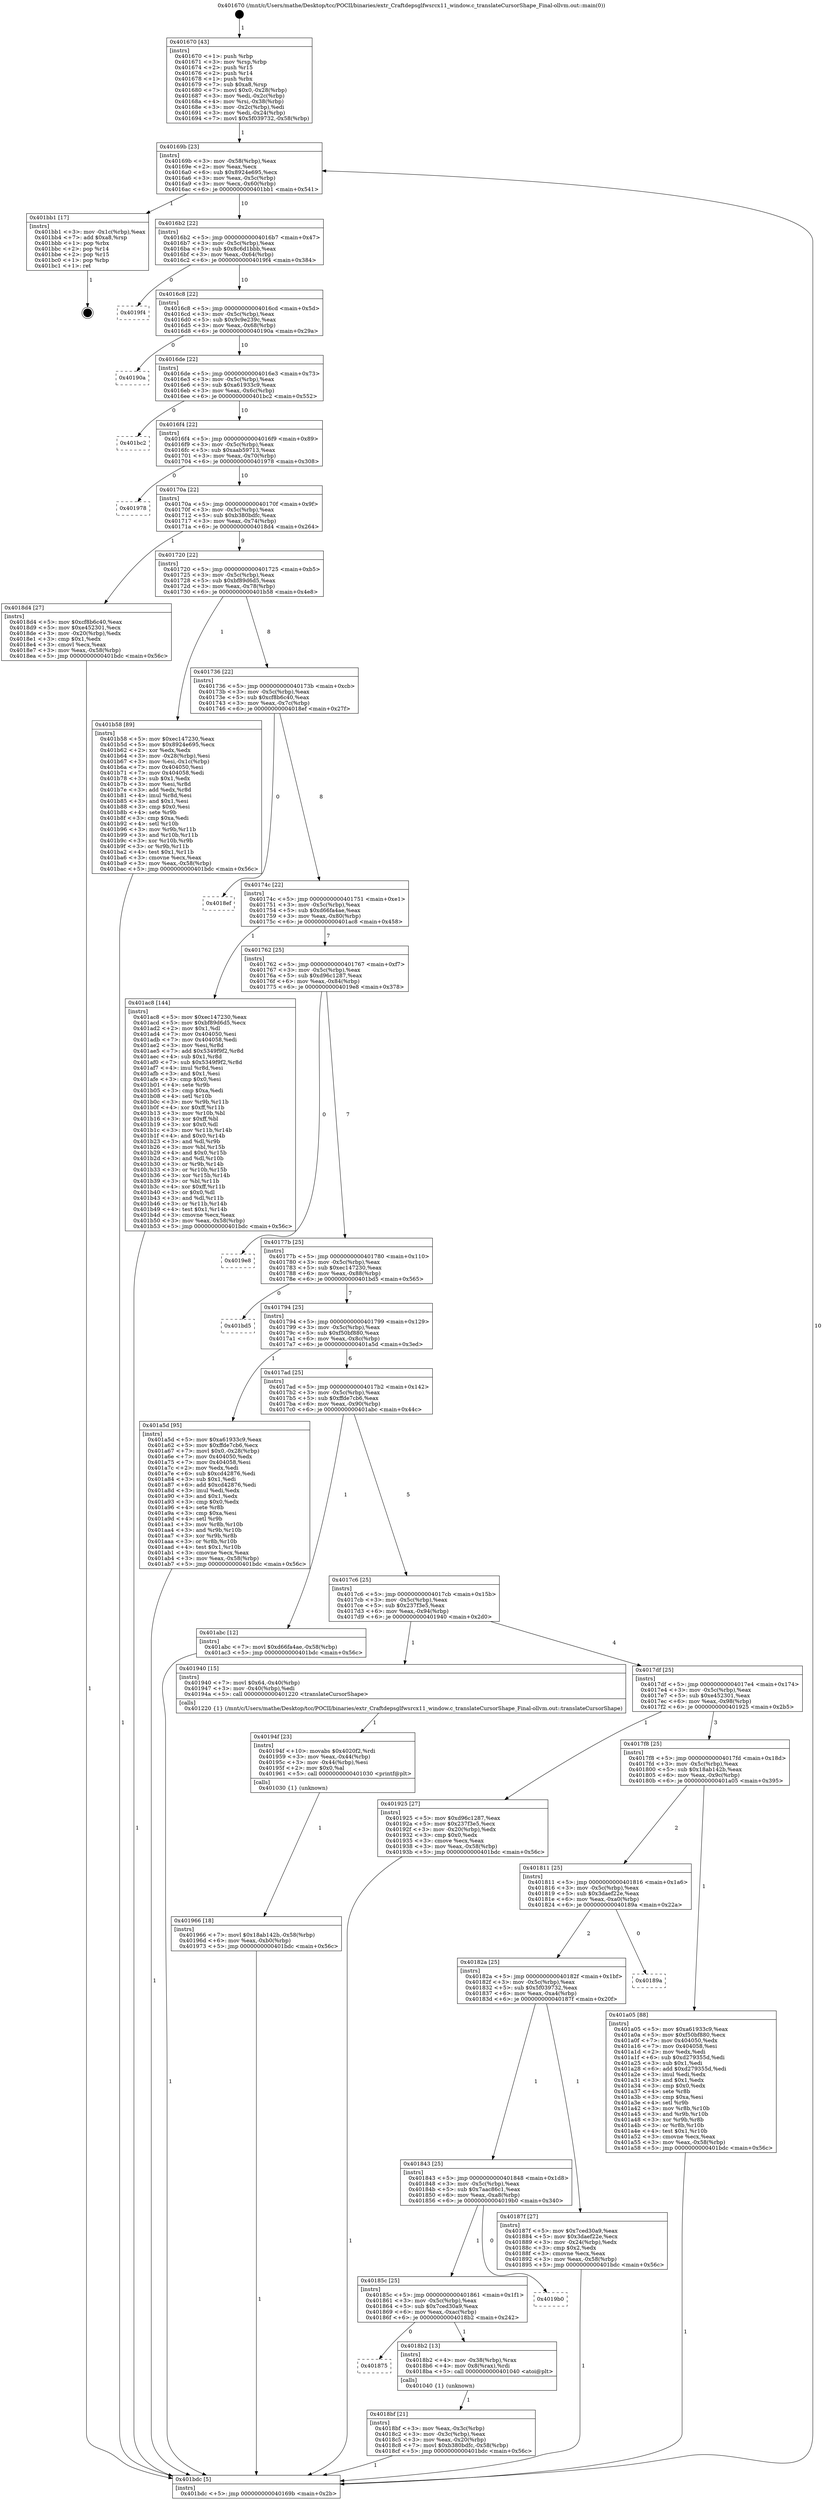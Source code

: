 digraph "0x401670" {
  label = "0x401670 (/mnt/c/Users/mathe/Desktop/tcc/POCII/binaries/extr_Craftdepsglfwsrcx11_window.c_translateCursorShape_Final-ollvm.out::main(0))"
  labelloc = "t"
  node[shape=record]

  Entry [label="",width=0.3,height=0.3,shape=circle,fillcolor=black,style=filled]
  "0x40169b" [label="{
     0x40169b [23]\l
     | [instrs]\l
     &nbsp;&nbsp;0x40169b \<+3\>: mov -0x58(%rbp),%eax\l
     &nbsp;&nbsp;0x40169e \<+2\>: mov %eax,%ecx\l
     &nbsp;&nbsp;0x4016a0 \<+6\>: sub $0x8924e695,%ecx\l
     &nbsp;&nbsp;0x4016a6 \<+3\>: mov %eax,-0x5c(%rbp)\l
     &nbsp;&nbsp;0x4016a9 \<+3\>: mov %ecx,-0x60(%rbp)\l
     &nbsp;&nbsp;0x4016ac \<+6\>: je 0000000000401bb1 \<main+0x541\>\l
  }"]
  "0x401bb1" [label="{
     0x401bb1 [17]\l
     | [instrs]\l
     &nbsp;&nbsp;0x401bb1 \<+3\>: mov -0x1c(%rbp),%eax\l
     &nbsp;&nbsp;0x401bb4 \<+7\>: add $0xa8,%rsp\l
     &nbsp;&nbsp;0x401bbb \<+1\>: pop %rbx\l
     &nbsp;&nbsp;0x401bbc \<+2\>: pop %r14\l
     &nbsp;&nbsp;0x401bbe \<+2\>: pop %r15\l
     &nbsp;&nbsp;0x401bc0 \<+1\>: pop %rbp\l
     &nbsp;&nbsp;0x401bc1 \<+1\>: ret\l
  }"]
  "0x4016b2" [label="{
     0x4016b2 [22]\l
     | [instrs]\l
     &nbsp;&nbsp;0x4016b2 \<+5\>: jmp 00000000004016b7 \<main+0x47\>\l
     &nbsp;&nbsp;0x4016b7 \<+3\>: mov -0x5c(%rbp),%eax\l
     &nbsp;&nbsp;0x4016ba \<+5\>: sub $0x8c6d1bbb,%eax\l
     &nbsp;&nbsp;0x4016bf \<+3\>: mov %eax,-0x64(%rbp)\l
     &nbsp;&nbsp;0x4016c2 \<+6\>: je 00000000004019f4 \<main+0x384\>\l
  }"]
  Exit [label="",width=0.3,height=0.3,shape=circle,fillcolor=black,style=filled,peripheries=2]
  "0x4019f4" [label="{
     0x4019f4\l
  }", style=dashed]
  "0x4016c8" [label="{
     0x4016c8 [22]\l
     | [instrs]\l
     &nbsp;&nbsp;0x4016c8 \<+5\>: jmp 00000000004016cd \<main+0x5d\>\l
     &nbsp;&nbsp;0x4016cd \<+3\>: mov -0x5c(%rbp),%eax\l
     &nbsp;&nbsp;0x4016d0 \<+5\>: sub $0x9c9e239c,%eax\l
     &nbsp;&nbsp;0x4016d5 \<+3\>: mov %eax,-0x68(%rbp)\l
     &nbsp;&nbsp;0x4016d8 \<+6\>: je 000000000040190a \<main+0x29a\>\l
  }"]
  "0x401966" [label="{
     0x401966 [18]\l
     | [instrs]\l
     &nbsp;&nbsp;0x401966 \<+7\>: movl $0x18ab142b,-0x58(%rbp)\l
     &nbsp;&nbsp;0x40196d \<+6\>: mov %eax,-0xb0(%rbp)\l
     &nbsp;&nbsp;0x401973 \<+5\>: jmp 0000000000401bdc \<main+0x56c\>\l
  }"]
  "0x40190a" [label="{
     0x40190a\l
  }", style=dashed]
  "0x4016de" [label="{
     0x4016de [22]\l
     | [instrs]\l
     &nbsp;&nbsp;0x4016de \<+5\>: jmp 00000000004016e3 \<main+0x73\>\l
     &nbsp;&nbsp;0x4016e3 \<+3\>: mov -0x5c(%rbp),%eax\l
     &nbsp;&nbsp;0x4016e6 \<+5\>: sub $0xa61933c9,%eax\l
     &nbsp;&nbsp;0x4016eb \<+3\>: mov %eax,-0x6c(%rbp)\l
     &nbsp;&nbsp;0x4016ee \<+6\>: je 0000000000401bc2 \<main+0x552\>\l
  }"]
  "0x40194f" [label="{
     0x40194f [23]\l
     | [instrs]\l
     &nbsp;&nbsp;0x40194f \<+10\>: movabs $0x4020f2,%rdi\l
     &nbsp;&nbsp;0x401959 \<+3\>: mov %eax,-0x44(%rbp)\l
     &nbsp;&nbsp;0x40195c \<+3\>: mov -0x44(%rbp),%esi\l
     &nbsp;&nbsp;0x40195f \<+2\>: mov $0x0,%al\l
     &nbsp;&nbsp;0x401961 \<+5\>: call 0000000000401030 \<printf@plt\>\l
     | [calls]\l
     &nbsp;&nbsp;0x401030 \{1\} (unknown)\l
  }"]
  "0x401bc2" [label="{
     0x401bc2\l
  }", style=dashed]
  "0x4016f4" [label="{
     0x4016f4 [22]\l
     | [instrs]\l
     &nbsp;&nbsp;0x4016f4 \<+5\>: jmp 00000000004016f9 \<main+0x89\>\l
     &nbsp;&nbsp;0x4016f9 \<+3\>: mov -0x5c(%rbp),%eax\l
     &nbsp;&nbsp;0x4016fc \<+5\>: sub $0xaab59713,%eax\l
     &nbsp;&nbsp;0x401701 \<+3\>: mov %eax,-0x70(%rbp)\l
     &nbsp;&nbsp;0x401704 \<+6\>: je 0000000000401978 \<main+0x308\>\l
  }"]
  "0x4018bf" [label="{
     0x4018bf [21]\l
     | [instrs]\l
     &nbsp;&nbsp;0x4018bf \<+3\>: mov %eax,-0x3c(%rbp)\l
     &nbsp;&nbsp;0x4018c2 \<+3\>: mov -0x3c(%rbp),%eax\l
     &nbsp;&nbsp;0x4018c5 \<+3\>: mov %eax,-0x20(%rbp)\l
     &nbsp;&nbsp;0x4018c8 \<+7\>: movl $0xb380bdfc,-0x58(%rbp)\l
     &nbsp;&nbsp;0x4018cf \<+5\>: jmp 0000000000401bdc \<main+0x56c\>\l
  }"]
  "0x401978" [label="{
     0x401978\l
  }", style=dashed]
  "0x40170a" [label="{
     0x40170a [22]\l
     | [instrs]\l
     &nbsp;&nbsp;0x40170a \<+5\>: jmp 000000000040170f \<main+0x9f\>\l
     &nbsp;&nbsp;0x40170f \<+3\>: mov -0x5c(%rbp),%eax\l
     &nbsp;&nbsp;0x401712 \<+5\>: sub $0xb380bdfc,%eax\l
     &nbsp;&nbsp;0x401717 \<+3\>: mov %eax,-0x74(%rbp)\l
     &nbsp;&nbsp;0x40171a \<+6\>: je 00000000004018d4 \<main+0x264\>\l
  }"]
  "0x401875" [label="{
     0x401875\l
  }", style=dashed]
  "0x4018d4" [label="{
     0x4018d4 [27]\l
     | [instrs]\l
     &nbsp;&nbsp;0x4018d4 \<+5\>: mov $0xcf8b6c40,%eax\l
     &nbsp;&nbsp;0x4018d9 \<+5\>: mov $0xe452301,%ecx\l
     &nbsp;&nbsp;0x4018de \<+3\>: mov -0x20(%rbp),%edx\l
     &nbsp;&nbsp;0x4018e1 \<+3\>: cmp $0x1,%edx\l
     &nbsp;&nbsp;0x4018e4 \<+3\>: cmovl %ecx,%eax\l
     &nbsp;&nbsp;0x4018e7 \<+3\>: mov %eax,-0x58(%rbp)\l
     &nbsp;&nbsp;0x4018ea \<+5\>: jmp 0000000000401bdc \<main+0x56c\>\l
  }"]
  "0x401720" [label="{
     0x401720 [22]\l
     | [instrs]\l
     &nbsp;&nbsp;0x401720 \<+5\>: jmp 0000000000401725 \<main+0xb5\>\l
     &nbsp;&nbsp;0x401725 \<+3\>: mov -0x5c(%rbp),%eax\l
     &nbsp;&nbsp;0x401728 \<+5\>: sub $0xbf89d6d5,%eax\l
     &nbsp;&nbsp;0x40172d \<+3\>: mov %eax,-0x78(%rbp)\l
     &nbsp;&nbsp;0x401730 \<+6\>: je 0000000000401b58 \<main+0x4e8\>\l
  }"]
  "0x4018b2" [label="{
     0x4018b2 [13]\l
     | [instrs]\l
     &nbsp;&nbsp;0x4018b2 \<+4\>: mov -0x38(%rbp),%rax\l
     &nbsp;&nbsp;0x4018b6 \<+4\>: mov 0x8(%rax),%rdi\l
     &nbsp;&nbsp;0x4018ba \<+5\>: call 0000000000401040 \<atoi@plt\>\l
     | [calls]\l
     &nbsp;&nbsp;0x401040 \{1\} (unknown)\l
  }"]
  "0x401b58" [label="{
     0x401b58 [89]\l
     | [instrs]\l
     &nbsp;&nbsp;0x401b58 \<+5\>: mov $0xec147230,%eax\l
     &nbsp;&nbsp;0x401b5d \<+5\>: mov $0x8924e695,%ecx\l
     &nbsp;&nbsp;0x401b62 \<+2\>: xor %edx,%edx\l
     &nbsp;&nbsp;0x401b64 \<+3\>: mov -0x28(%rbp),%esi\l
     &nbsp;&nbsp;0x401b67 \<+3\>: mov %esi,-0x1c(%rbp)\l
     &nbsp;&nbsp;0x401b6a \<+7\>: mov 0x404050,%esi\l
     &nbsp;&nbsp;0x401b71 \<+7\>: mov 0x404058,%edi\l
     &nbsp;&nbsp;0x401b78 \<+3\>: sub $0x1,%edx\l
     &nbsp;&nbsp;0x401b7b \<+3\>: mov %esi,%r8d\l
     &nbsp;&nbsp;0x401b7e \<+3\>: add %edx,%r8d\l
     &nbsp;&nbsp;0x401b81 \<+4\>: imul %r8d,%esi\l
     &nbsp;&nbsp;0x401b85 \<+3\>: and $0x1,%esi\l
     &nbsp;&nbsp;0x401b88 \<+3\>: cmp $0x0,%esi\l
     &nbsp;&nbsp;0x401b8b \<+4\>: sete %r9b\l
     &nbsp;&nbsp;0x401b8f \<+3\>: cmp $0xa,%edi\l
     &nbsp;&nbsp;0x401b92 \<+4\>: setl %r10b\l
     &nbsp;&nbsp;0x401b96 \<+3\>: mov %r9b,%r11b\l
     &nbsp;&nbsp;0x401b99 \<+3\>: and %r10b,%r11b\l
     &nbsp;&nbsp;0x401b9c \<+3\>: xor %r10b,%r9b\l
     &nbsp;&nbsp;0x401b9f \<+3\>: or %r9b,%r11b\l
     &nbsp;&nbsp;0x401ba2 \<+4\>: test $0x1,%r11b\l
     &nbsp;&nbsp;0x401ba6 \<+3\>: cmovne %ecx,%eax\l
     &nbsp;&nbsp;0x401ba9 \<+3\>: mov %eax,-0x58(%rbp)\l
     &nbsp;&nbsp;0x401bac \<+5\>: jmp 0000000000401bdc \<main+0x56c\>\l
  }"]
  "0x401736" [label="{
     0x401736 [22]\l
     | [instrs]\l
     &nbsp;&nbsp;0x401736 \<+5\>: jmp 000000000040173b \<main+0xcb\>\l
     &nbsp;&nbsp;0x40173b \<+3\>: mov -0x5c(%rbp),%eax\l
     &nbsp;&nbsp;0x40173e \<+5\>: sub $0xcf8b6c40,%eax\l
     &nbsp;&nbsp;0x401743 \<+3\>: mov %eax,-0x7c(%rbp)\l
     &nbsp;&nbsp;0x401746 \<+6\>: je 00000000004018ef \<main+0x27f\>\l
  }"]
  "0x40185c" [label="{
     0x40185c [25]\l
     | [instrs]\l
     &nbsp;&nbsp;0x40185c \<+5\>: jmp 0000000000401861 \<main+0x1f1\>\l
     &nbsp;&nbsp;0x401861 \<+3\>: mov -0x5c(%rbp),%eax\l
     &nbsp;&nbsp;0x401864 \<+5\>: sub $0x7ced30a9,%eax\l
     &nbsp;&nbsp;0x401869 \<+6\>: mov %eax,-0xac(%rbp)\l
     &nbsp;&nbsp;0x40186f \<+6\>: je 00000000004018b2 \<main+0x242\>\l
  }"]
  "0x4018ef" [label="{
     0x4018ef\l
  }", style=dashed]
  "0x40174c" [label="{
     0x40174c [22]\l
     | [instrs]\l
     &nbsp;&nbsp;0x40174c \<+5\>: jmp 0000000000401751 \<main+0xe1\>\l
     &nbsp;&nbsp;0x401751 \<+3\>: mov -0x5c(%rbp),%eax\l
     &nbsp;&nbsp;0x401754 \<+5\>: sub $0xd66fa4ae,%eax\l
     &nbsp;&nbsp;0x401759 \<+3\>: mov %eax,-0x80(%rbp)\l
     &nbsp;&nbsp;0x40175c \<+6\>: je 0000000000401ac8 \<main+0x458\>\l
  }"]
  "0x4019b0" [label="{
     0x4019b0\l
  }", style=dashed]
  "0x401ac8" [label="{
     0x401ac8 [144]\l
     | [instrs]\l
     &nbsp;&nbsp;0x401ac8 \<+5\>: mov $0xec147230,%eax\l
     &nbsp;&nbsp;0x401acd \<+5\>: mov $0xbf89d6d5,%ecx\l
     &nbsp;&nbsp;0x401ad2 \<+2\>: mov $0x1,%dl\l
     &nbsp;&nbsp;0x401ad4 \<+7\>: mov 0x404050,%esi\l
     &nbsp;&nbsp;0x401adb \<+7\>: mov 0x404058,%edi\l
     &nbsp;&nbsp;0x401ae2 \<+3\>: mov %esi,%r8d\l
     &nbsp;&nbsp;0x401ae5 \<+7\>: add $0x5349f9f2,%r8d\l
     &nbsp;&nbsp;0x401aec \<+4\>: sub $0x1,%r8d\l
     &nbsp;&nbsp;0x401af0 \<+7\>: sub $0x5349f9f2,%r8d\l
     &nbsp;&nbsp;0x401af7 \<+4\>: imul %r8d,%esi\l
     &nbsp;&nbsp;0x401afb \<+3\>: and $0x1,%esi\l
     &nbsp;&nbsp;0x401afe \<+3\>: cmp $0x0,%esi\l
     &nbsp;&nbsp;0x401b01 \<+4\>: sete %r9b\l
     &nbsp;&nbsp;0x401b05 \<+3\>: cmp $0xa,%edi\l
     &nbsp;&nbsp;0x401b08 \<+4\>: setl %r10b\l
     &nbsp;&nbsp;0x401b0c \<+3\>: mov %r9b,%r11b\l
     &nbsp;&nbsp;0x401b0f \<+4\>: xor $0xff,%r11b\l
     &nbsp;&nbsp;0x401b13 \<+3\>: mov %r10b,%bl\l
     &nbsp;&nbsp;0x401b16 \<+3\>: xor $0xff,%bl\l
     &nbsp;&nbsp;0x401b19 \<+3\>: xor $0x0,%dl\l
     &nbsp;&nbsp;0x401b1c \<+3\>: mov %r11b,%r14b\l
     &nbsp;&nbsp;0x401b1f \<+4\>: and $0x0,%r14b\l
     &nbsp;&nbsp;0x401b23 \<+3\>: and %dl,%r9b\l
     &nbsp;&nbsp;0x401b26 \<+3\>: mov %bl,%r15b\l
     &nbsp;&nbsp;0x401b29 \<+4\>: and $0x0,%r15b\l
     &nbsp;&nbsp;0x401b2d \<+3\>: and %dl,%r10b\l
     &nbsp;&nbsp;0x401b30 \<+3\>: or %r9b,%r14b\l
     &nbsp;&nbsp;0x401b33 \<+3\>: or %r10b,%r15b\l
     &nbsp;&nbsp;0x401b36 \<+3\>: xor %r15b,%r14b\l
     &nbsp;&nbsp;0x401b39 \<+3\>: or %bl,%r11b\l
     &nbsp;&nbsp;0x401b3c \<+4\>: xor $0xff,%r11b\l
     &nbsp;&nbsp;0x401b40 \<+3\>: or $0x0,%dl\l
     &nbsp;&nbsp;0x401b43 \<+3\>: and %dl,%r11b\l
     &nbsp;&nbsp;0x401b46 \<+3\>: or %r11b,%r14b\l
     &nbsp;&nbsp;0x401b49 \<+4\>: test $0x1,%r14b\l
     &nbsp;&nbsp;0x401b4d \<+3\>: cmovne %ecx,%eax\l
     &nbsp;&nbsp;0x401b50 \<+3\>: mov %eax,-0x58(%rbp)\l
     &nbsp;&nbsp;0x401b53 \<+5\>: jmp 0000000000401bdc \<main+0x56c\>\l
  }"]
  "0x401762" [label="{
     0x401762 [25]\l
     | [instrs]\l
     &nbsp;&nbsp;0x401762 \<+5\>: jmp 0000000000401767 \<main+0xf7\>\l
     &nbsp;&nbsp;0x401767 \<+3\>: mov -0x5c(%rbp),%eax\l
     &nbsp;&nbsp;0x40176a \<+5\>: sub $0xd96c1287,%eax\l
     &nbsp;&nbsp;0x40176f \<+6\>: mov %eax,-0x84(%rbp)\l
     &nbsp;&nbsp;0x401775 \<+6\>: je 00000000004019e8 \<main+0x378\>\l
  }"]
  "0x401670" [label="{
     0x401670 [43]\l
     | [instrs]\l
     &nbsp;&nbsp;0x401670 \<+1\>: push %rbp\l
     &nbsp;&nbsp;0x401671 \<+3\>: mov %rsp,%rbp\l
     &nbsp;&nbsp;0x401674 \<+2\>: push %r15\l
     &nbsp;&nbsp;0x401676 \<+2\>: push %r14\l
     &nbsp;&nbsp;0x401678 \<+1\>: push %rbx\l
     &nbsp;&nbsp;0x401679 \<+7\>: sub $0xa8,%rsp\l
     &nbsp;&nbsp;0x401680 \<+7\>: movl $0x0,-0x28(%rbp)\l
     &nbsp;&nbsp;0x401687 \<+3\>: mov %edi,-0x2c(%rbp)\l
     &nbsp;&nbsp;0x40168a \<+4\>: mov %rsi,-0x38(%rbp)\l
     &nbsp;&nbsp;0x40168e \<+3\>: mov -0x2c(%rbp),%edi\l
     &nbsp;&nbsp;0x401691 \<+3\>: mov %edi,-0x24(%rbp)\l
     &nbsp;&nbsp;0x401694 \<+7\>: movl $0x5f039732,-0x58(%rbp)\l
  }"]
  "0x4019e8" [label="{
     0x4019e8\l
  }", style=dashed]
  "0x40177b" [label="{
     0x40177b [25]\l
     | [instrs]\l
     &nbsp;&nbsp;0x40177b \<+5\>: jmp 0000000000401780 \<main+0x110\>\l
     &nbsp;&nbsp;0x401780 \<+3\>: mov -0x5c(%rbp),%eax\l
     &nbsp;&nbsp;0x401783 \<+5\>: sub $0xec147230,%eax\l
     &nbsp;&nbsp;0x401788 \<+6\>: mov %eax,-0x88(%rbp)\l
     &nbsp;&nbsp;0x40178e \<+6\>: je 0000000000401bd5 \<main+0x565\>\l
  }"]
  "0x401bdc" [label="{
     0x401bdc [5]\l
     | [instrs]\l
     &nbsp;&nbsp;0x401bdc \<+5\>: jmp 000000000040169b \<main+0x2b\>\l
  }"]
  "0x401bd5" [label="{
     0x401bd5\l
  }", style=dashed]
  "0x401794" [label="{
     0x401794 [25]\l
     | [instrs]\l
     &nbsp;&nbsp;0x401794 \<+5\>: jmp 0000000000401799 \<main+0x129\>\l
     &nbsp;&nbsp;0x401799 \<+3\>: mov -0x5c(%rbp),%eax\l
     &nbsp;&nbsp;0x40179c \<+5\>: sub $0xf50bf880,%eax\l
     &nbsp;&nbsp;0x4017a1 \<+6\>: mov %eax,-0x8c(%rbp)\l
     &nbsp;&nbsp;0x4017a7 \<+6\>: je 0000000000401a5d \<main+0x3ed\>\l
  }"]
  "0x401843" [label="{
     0x401843 [25]\l
     | [instrs]\l
     &nbsp;&nbsp;0x401843 \<+5\>: jmp 0000000000401848 \<main+0x1d8\>\l
     &nbsp;&nbsp;0x401848 \<+3\>: mov -0x5c(%rbp),%eax\l
     &nbsp;&nbsp;0x40184b \<+5\>: sub $0x7aac86c1,%eax\l
     &nbsp;&nbsp;0x401850 \<+6\>: mov %eax,-0xa8(%rbp)\l
     &nbsp;&nbsp;0x401856 \<+6\>: je 00000000004019b0 \<main+0x340\>\l
  }"]
  "0x401a5d" [label="{
     0x401a5d [95]\l
     | [instrs]\l
     &nbsp;&nbsp;0x401a5d \<+5\>: mov $0xa61933c9,%eax\l
     &nbsp;&nbsp;0x401a62 \<+5\>: mov $0xffde7cb6,%ecx\l
     &nbsp;&nbsp;0x401a67 \<+7\>: movl $0x0,-0x28(%rbp)\l
     &nbsp;&nbsp;0x401a6e \<+7\>: mov 0x404050,%edx\l
     &nbsp;&nbsp;0x401a75 \<+7\>: mov 0x404058,%esi\l
     &nbsp;&nbsp;0x401a7c \<+2\>: mov %edx,%edi\l
     &nbsp;&nbsp;0x401a7e \<+6\>: sub $0xcd42876,%edi\l
     &nbsp;&nbsp;0x401a84 \<+3\>: sub $0x1,%edi\l
     &nbsp;&nbsp;0x401a87 \<+6\>: add $0xcd42876,%edi\l
     &nbsp;&nbsp;0x401a8d \<+3\>: imul %edi,%edx\l
     &nbsp;&nbsp;0x401a90 \<+3\>: and $0x1,%edx\l
     &nbsp;&nbsp;0x401a93 \<+3\>: cmp $0x0,%edx\l
     &nbsp;&nbsp;0x401a96 \<+4\>: sete %r8b\l
     &nbsp;&nbsp;0x401a9a \<+3\>: cmp $0xa,%esi\l
     &nbsp;&nbsp;0x401a9d \<+4\>: setl %r9b\l
     &nbsp;&nbsp;0x401aa1 \<+3\>: mov %r8b,%r10b\l
     &nbsp;&nbsp;0x401aa4 \<+3\>: and %r9b,%r10b\l
     &nbsp;&nbsp;0x401aa7 \<+3\>: xor %r9b,%r8b\l
     &nbsp;&nbsp;0x401aaa \<+3\>: or %r8b,%r10b\l
     &nbsp;&nbsp;0x401aad \<+4\>: test $0x1,%r10b\l
     &nbsp;&nbsp;0x401ab1 \<+3\>: cmovne %ecx,%eax\l
     &nbsp;&nbsp;0x401ab4 \<+3\>: mov %eax,-0x58(%rbp)\l
     &nbsp;&nbsp;0x401ab7 \<+5\>: jmp 0000000000401bdc \<main+0x56c\>\l
  }"]
  "0x4017ad" [label="{
     0x4017ad [25]\l
     | [instrs]\l
     &nbsp;&nbsp;0x4017ad \<+5\>: jmp 00000000004017b2 \<main+0x142\>\l
     &nbsp;&nbsp;0x4017b2 \<+3\>: mov -0x5c(%rbp),%eax\l
     &nbsp;&nbsp;0x4017b5 \<+5\>: sub $0xffde7cb6,%eax\l
     &nbsp;&nbsp;0x4017ba \<+6\>: mov %eax,-0x90(%rbp)\l
     &nbsp;&nbsp;0x4017c0 \<+6\>: je 0000000000401abc \<main+0x44c\>\l
  }"]
  "0x40187f" [label="{
     0x40187f [27]\l
     | [instrs]\l
     &nbsp;&nbsp;0x40187f \<+5\>: mov $0x7ced30a9,%eax\l
     &nbsp;&nbsp;0x401884 \<+5\>: mov $0x3daef22e,%ecx\l
     &nbsp;&nbsp;0x401889 \<+3\>: mov -0x24(%rbp),%edx\l
     &nbsp;&nbsp;0x40188c \<+3\>: cmp $0x2,%edx\l
     &nbsp;&nbsp;0x40188f \<+3\>: cmovne %ecx,%eax\l
     &nbsp;&nbsp;0x401892 \<+3\>: mov %eax,-0x58(%rbp)\l
     &nbsp;&nbsp;0x401895 \<+5\>: jmp 0000000000401bdc \<main+0x56c\>\l
  }"]
  "0x401abc" [label="{
     0x401abc [12]\l
     | [instrs]\l
     &nbsp;&nbsp;0x401abc \<+7\>: movl $0xd66fa4ae,-0x58(%rbp)\l
     &nbsp;&nbsp;0x401ac3 \<+5\>: jmp 0000000000401bdc \<main+0x56c\>\l
  }"]
  "0x4017c6" [label="{
     0x4017c6 [25]\l
     | [instrs]\l
     &nbsp;&nbsp;0x4017c6 \<+5\>: jmp 00000000004017cb \<main+0x15b\>\l
     &nbsp;&nbsp;0x4017cb \<+3\>: mov -0x5c(%rbp),%eax\l
     &nbsp;&nbsp;0x4017ce \<+5\>: sub $0x237f3e5,%eax\l
     &nbsp;&nbsp;0x4017d3 \<+6\>: mov %eax,-0x94(%rbp)\l
     &nbsp;&nbsp;0x4017d9 \<+6\>: je 0000000000401940 \<main+0x2d0\>\l
  }"]
  "0x40182a" [label="{
     0x40182a [25]\l
     | [instrs]\l
     &nbsp;&nbsp;0x40182a \<+5\>: jmp 000000000040182f \<main+0x1bf\>\l
     &nbsp;&nbsp;0x40182f \<+3\>: mov -0x5c(%rbp),%eax\l
     &nbsp;&nbsp;0x401832 \<+5\>: sub $0x5f039732,%eax\l
     &nbsp;&nbsp;0x401837 \<+6\>: mov %eax,-0xa4(%rbp)\l
     &nbsp;&nbsp;0x40183d \<+6\>: je 000000000040187f \<main+0x20f\>\l
  }"]
  "0x401940" [label="{
     0x401940 [15]\l
     | [instrs]\l
     &nbsp;&nbsp;0x401940 \<+7\>: movl $0x64,-0x40(%rbp)\l
     &nbsp;&nbsp;0x401947 \<+3\>: mov -0x40(%rbp),%edi\l
     &nbsp;&nbsp;0x40194a \<+5\>: call 0000000000401220 \<translateCursorShape\>\l
     | [calls]\l
     &nbsp;&nbsp;0x401220 \{1\} (/mnt/c/Users/mathe/Desktop/tcc/POCII/binaries/extr_Craftdepsglfwsrcx11_window.c_translateCursorShape_Final-ollvm.out::translateCursorShape)\l
  }"]
  "0x4017df" [label="{
     0x4017df [25]\l
     | [instrs]\l
     &nbsp;&nbsp;0x4017df \<+5\>: jmp 00000000004017e4 \<main+0x174\>\l
     &nbsp;&nbsp;0x4017e4 \<+3\>: mov -0x5c(%rbp),%eax\l
     &nbsp;&nbsp;0x4017e7 \<+5\>: sub $0xe452301,%eax\l
     &nbsp;&nbsp;0x4017ec \<+6\>: mov %eax,-0x98(%rbp)\l
     &nbsp;&nbsp;0x4017f2 \<+6\>: je 0000000000401925 \<main+0x2b5\>\l
  }"]
  "0x40189a" [label="{
     0x40189a\l
  }", style=dashed]
  "0x401925" [label="{
     0x401925 [27]\l
     | [instrs]\l
     &nbsp;&nbsp;0x401925 \<+5\>: mov $0xd96c1287,%eax\l
     &nbsp;&nbsp;0x40192a \<+5\>: mov $0x237f3e5,%ecx\l
     &nbsp;&nbsp;0x40192f \<+3\>: mov -0x20(%rbp),%edx\l
     &nbsp;&nbsp;0x401932 \<+3\>: cmp $0x0,%edx\l
     &nbsp;&nbsp;0x401935 \<+3\>: cmove %ecx,%eax\l
     &nbsp;&nbsp;0x401938 \<+3\>: mov %eax,-0x58(%rbp)\l
     &nbsp;&nbsp;0x40193b \<+5\>: jmp 0000000000401bdc \<main+0x56c\>\l
  }"]
  "0x4017f8" [label="{
     0x4017f8 [25]\l
     | [instrs]\l
     &nbsp;&nbsp;0x4017f8 \<+5\>: jmp 00000000004017fd \<main+0x18d\>\l
     &nbsp;&nbsp;0x4017fd \<+3\>: mov -0x5c(%rbp),%eax\l
     &nbsp;&nbsp;0x401800 \<+5\>: sub $0x18ab142b,%eax\l
     &nbsp;&nbsp;0x401805 \<+6\>: mov %eax,-0x9c(%rbp)\l
     &nbsp;&nbsp;0x40180b \<+6\>: je 0000000000401a05 \<main+0x395\>\l
  }"]
  "0x401811" [label="{
     0x401811 [25]\l
     | [instrs]\l
     &nbsp;&nbsp;0x401811 \<+5\>: jmp 0000000000401816 \<main+0x1a6\>\l
     &nbsp;&nbsp;0x401816 \<+3\>: mov -0x5c(%rbp),%eax\l
     &nbsp;&nbsp;0x401819 \<+5\>: sub $0x3daef22e,%eax\l
     &nbsp;&nbsp;0x40181e \<+6\>: mov %eax,-0xa0(%rbp)\l
     &nbsp;&nbsp;0x401824 \<+6\>: je 000000000040189a \<main+0x22a\>\l
  }"]
  "0x401a05" [label="{
     0x401a05 [88]\l
     | [instrs]\l
     &nbsp;&nbsp;0x401a05 \<+5\>: mov $0xa61933c9,%eax\l
     &nbsp;&nbsp;0x401a0a \<+5\>: mov $0xf50bf880,%ecx\l
     &nbsp;&nbsp;0x401a0f \<+7\>: mov 0x404050,%edx\l
     &nbsp;&nbsp;0x401a16 \<+7\>: mov 0x404058,%esi\l
     &nbsp;&nbsp;0x401a1d \<+2\>: mov %edx,%edi\l
     &nbsp;&nbsp;0x401a1f \<+6\>: sub $0xd279355d,%edi\l
     &nbsp;&nbsp;0x401a25 \<+3\>: sub $0x1,%edi\l
     &nbsp;&nbsp;0x401a28 \<+6\>: add $0xd279355d,%edi\l
     &nbsp;&nbsp;0x401a2e \<+3\>: imul %edi,%edx\l
     &nbsp;&nbsp;0x401a31 \<+3\>: and $0x1,%edx\l
     &nbsp;&nbsp;0x401a34 \<+3\>: cmp $0x0,%edx\l
     &nbsp;&nbsp;0x401a37 \<+4\>: sete %r8b\l
     &nbsp;&nbsp;0x401a3b \<+3\>: cmp $0xa,%esi\l
     &nbsp;&nbsp;0x401a3e \<+4\>: setl %r9b\l
     &nbsp;&nbsp;0x401a42 \<+3\>: mov %r8b,%r10b\l
     &nbsp;&nbsp;0x401a45 \<+3\>: and %r9b,%r10b\l
     &nbsp;&nbsp;0x401a48 \<+3\>: xor %r9b,%r8b\l
     &nbsp;&nbsp;0x401a4b \<+3\>: or %r8b,%r10b\l
     &nbsp;&nbsp;0x401a4e \<+4\>: test $0x1,%r10b\l
     &nbsp;&nbsp;0x401a52 \<+3\>: cmovne %ecx,%eax\l
     &nbsp;&nbsp;0x401a55 \<+3\>: mov %eax,-0x58(%rbp)\l
     &nbsp;&nbsp;0x401a58 \<+5\>: jmp 0000000000401bdc \<main+0x56c\>\l
  }"]
  Entry -> "0x401670" [label=" 1"]
  "0x40169b" -> "0x401bb1" [label=" 1"]
  "0x40169b" -> "0x4016b2" [label=" 10"]
  "0x401bb1" -> Exit [label=" 1"]
  "0x4016b2" -> "0x4019f4" [label=" 0"]
  "0x4016b2" -> "0x4016c8" [label=" 10"]
  "0x401b58" -> "0x401bdc" [label=" 1"]
  "0x4016c8" -> "0x40190a" [label=" 0"]
  "0x4016c8" -> "0x4016de" [label=" 10"]
  "0x401ac8" -> "0x401bdc" [label=" 1"]
  "0x4016de" -> "0x401bc2" [label=" 0"]
  "0x4016de" -> "0x4016f4" [label=" 10"]
  "0x401abc" -> "0x401bdc" [label=" 1"]
  "0x4016f4" -> "0x401978" [label=" 0"]
  "0x4016f4" -> "0x40170a" [label=" 10"]
  "0x401a5d" -> "0x401bdc" [label=" 1"]
  "0x40170a" -> "0x4018d4" [label=" 1"]
  "0x40170a" -> "0x401720" [label=" 9"]
  "0x401a05" -> "0x401bdc" [label=" 1"]
  "0x401720" -> "0x401b58" [label=" 1"]
  "0x401720" -> "0x401736" [label=" 8"]
  "0x401966" -> "0x401bdc" [label=" 1"]
  "0x401736" -> "0x4018ef" [label=" 0"]
  "0x401736" -> "0x40174c" [label=" 8"]
  "0x401940" -> "0x40194f" [label=" 1"]
  "0x40174c" -> "0x401ac8" [label=" 1"]
  "0x40174c" -> "0x401762" [label=" 7"]
  "0x401925" -> "0x401bdc" [label=" 1"]
  "0x401762" -> "0x4019e8" [label=" 0"]
  "0x401762" -> "0x40177b" [label=" 7"]
  "0x4018bf" -> "0x401bdc" [label=" 1"]
  "0x40177b" -> "0x401bd5" [label=" 0"]
  "0x40177b" -> "0x401794" [label=" 7"]
  "0x4018b2" -> "0x4018bf" [label=" 1"]
  "0x401794" -> "0x401a5d" [label=" 1"]
  "0x401794" -> "0x4017ad" [label=" 6"]
  "0x40185c" -> "0x401875" [label=" 0"]
  "0x4017ad" -> "0x401abc" [label=" 1"]
  "0x4017ad" -> "0x4017c6" [label=" 5"]
  "0x40185c" -> "0x4018b2" [label=" 1"]
  "0x4017c6" -> "0x401940" [label=" 1"]
  "0x4017c6" -> "0x4017df" [label=" 4"]
  "0x401843" -> "0x40185c" [label=" 1"]
  "0x4017df" -> "0x401925" [label=" 1"]
  "0x4017df" -> "0x4017f8" [label=" 3"]
  "0x401843" -> "0x4019b0" [label=" 0"]
  "0x4017f8" -> "0x401a05" [label=" 1"]
  "0x4017f8" -> "0x401811" [label=" 2"]
  "0x4018d4" -> "0x401bdc" [label=" 1"]
  "0x401811" -> "0x40189a" [label=" 0"]
  "0x401811" -> "0x40182a" [label=" 2"]
  "0x40194f" -> "0x401966" [label=" 1"]
  "0x40182a" -> "0x40187f" [label=" 1"]
  "0x40182a" -> "0x401843" [label=" 1"]
  "0x40187f" -> "0x401bdc" [label=" 1"]
  "0x401670" -> "0x40169b" [label=" 1"]
  "0x401bdc" -> "0x40169b" [label=" 10"]
}
